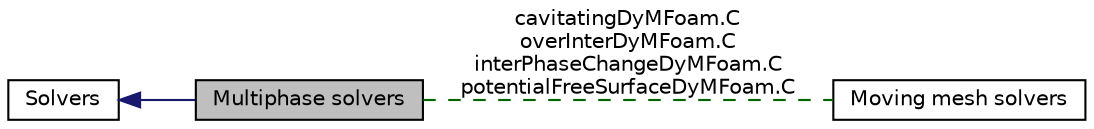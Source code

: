 digraph "Multiphase solvers"
{
  bgcolor="transparent";
  edge [fontname="Helvetica",fontsize="10",labelfontname="Helvetica",labelfontsize="10"];
  node [fontname="Helvetica",fontsize="10",shape=record];
  rankdir=LR;
  Node0 [label="Multiphase solvers",height=0.2,width=0.4,color="black", fillcolor="grey75", style="filled" fontcolor="black"];
  Node1 [label="Solvers",height=0.2,width=0.4,color="black",URL="$group__grpSolvers.html"];
  Node2 [label="Moving mesh solvers",height=0.2,width=0.4,color="black",URL="$group__grpMovingMeshSolvers.html"];
  Node1->Node0 [shape=plaintext, color="midnightblue", dir="back", style="solid"];
  Node0->Node2 [shape=plaintext, label="cavitatingDyMFoam.C\noverInterDyMFoam.C\ninterPhaseChangeDyMFoam.C\npotentialFreeSurfaceDyMFoam.C", color="darkgreen", dir="none", style="dashed"];
}
